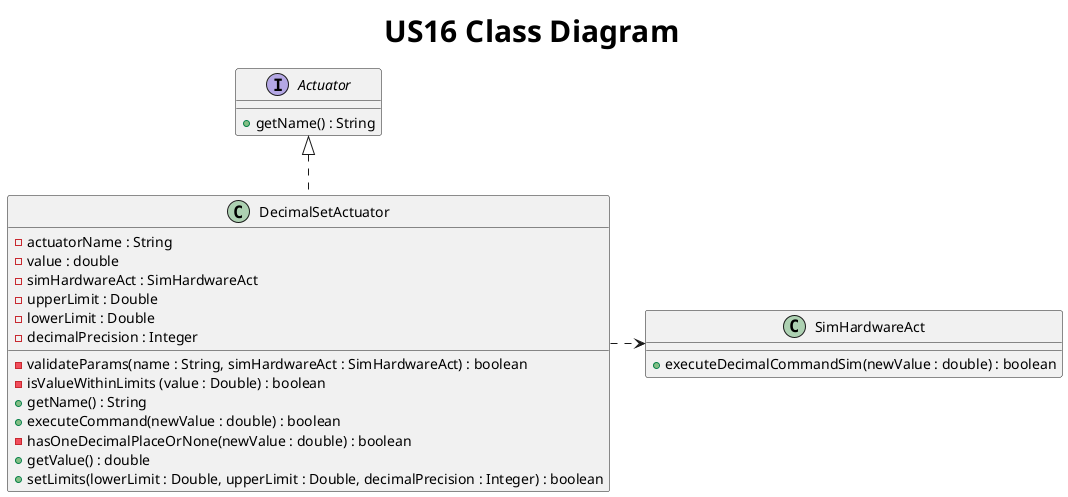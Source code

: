 @startuml
title <size: 30> US16 Class Diagram

interface Actuator {
    + getName() : String
}

class DecimalSetActuator{
    - actuatorName : String
    - value : double
    - simHardwareAct : SimHardwareAct
    - upperLimit : Double
    - lowerLimit : Double
    - decimalPrecision : Integer

    - validateParams(name : String, simHardwareAct : SimHardwareAct) : boolean
    - isValueWithinLimits (value : Double) : boolean
    + getName() : String
    + executeCommand(newValue : double) : boolean
    - hasOneDecimalPlaceOrNone(newValue : double) : boolean
    + getValue() : double
    + setLimits(lowerLimit : Double, upperLimit : Double, decimalPrecision : Integer) : boolean
}

class SimHardwareAct {
    + executeDecimalCommandSim(newValue : double) : boolean
}

Actuator <|.. DecimalSetActuator
DecimalSetActuator .right.> SimHardwareAct
@enduml